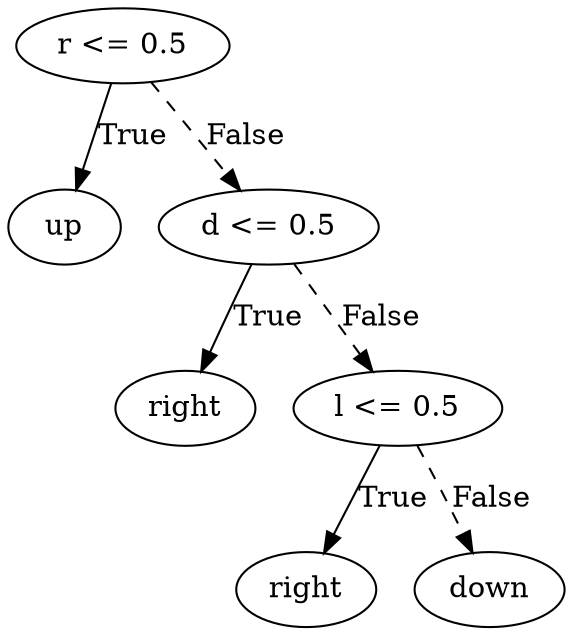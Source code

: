 digraph {
0 [label="r <= 0.5"];
1 [label="up"];
0 -> 1 [label="True"];
2 [label="d <= 0.5"];
3 [label="right"];
2 -> 3 [label="True"];
4 [label="l <= 0.5"];
5 [label="right"];
4 -> 5 [label="True"];
6 [label="down"];
4 -> 6 [style="dashed", label="False"];
2 -> 4 [style="dashed", label="False"];
0 -> 2 [style="dashed", label="False"];

}